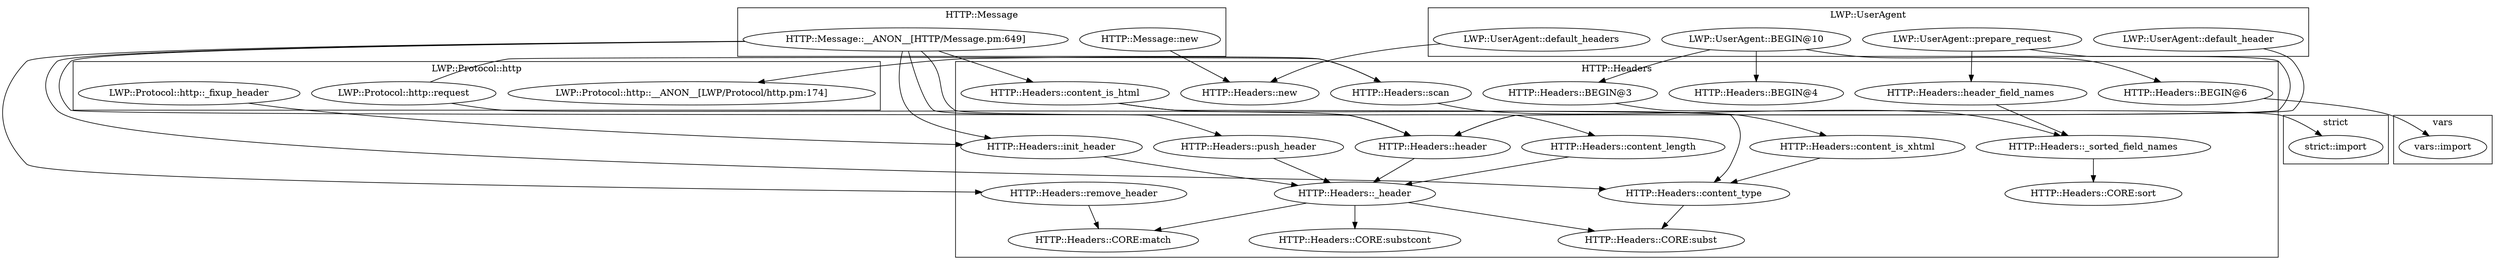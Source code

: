 digraph {
graph [overlap=false]
subgraph cluster_vars {
	label="vars";
	"vars::import";
}
subgraph cluster_LWP_UserAgent {
	label="LWP::UserAgent";
	"LWP::UserAgent::default_header";
	"LWP::UserAgent::default_headers";
	"LWP::UserAgent::prepare_request";
	"LWP::UserAgent::BEGIN@10";
}
subgraph cluster_HTTP_Headers {
	label="HTTP::Headers";
	"HTTP::Headers::CORE:match";
	"HTTP::Headers::content_is_xhtml";
	"HTTP::Headers::header_field_names";
	"HTTP::Headers::CORE:substcont";
	"HTTP::Headers::CORE:sort";
	"HTTP::Headers::push_header";
	"HTTP::Headers::CORE:subst";
	"HTTP::Headers::_sorted_field_names";
	"HTTP::Headers::BEGIN@4";
	"HTTP::Headers::BEGIN@3";
	"HTTP::Headers::remove_header";
	"HTTP::Headers::init_header";
	"HTTP::Headers::content_length";
	"HTTP::Headers::new";
	"HTTP::Headers::scan";
	"HTTP::Headers::BEGIN@6";
	"HTTP::Headers::content_is_html";
	"HTTP::Headers::header";
	"HTTP::Headers::content_type";
	"HTTP::Headers::_header";
}
subgraph cluster_HTTP_Message {
	label="HTTP::Message";
	"HTTP::Message::new";
	"HTTP::Message::__ANON__[HTTP/Message.pm:649]";
}
subgraph cluster_strict {
	label="strict";
	"strict::import";
}
subgraph cluster_LWP_Protocol_http {
	label="LWP::Protocol::http";
	"LWP::Protocol::http::__ANON__[LWP/Protocol/http.pm:174]";
	"LWP::Protocol::http::_fixup_header";
	"LWP::Protocol::http::request";
}
"LWP::UserAgent::BEGIN@10" -> "HTTP::Headers::BEGIN@6";
"LWP::UserAgent::prepare_request" -> "HTTP::Headers::header_field_names";
"LWP::UserAgent::BEGIN@10" -> "HTTP::Headers::BEGIN@3";
"HTTP::Message::__ANON__[HTTP/Message.pm:649]" -> "HTTP::Headers::content_length";
"HTTP::Headers::_header" -> "HTTP::Headers::CORE:match";
"HTTP::Headers::remove_header" -> "HTTP::Headers::CORE:match";
"HTTP::Message::__ANON__[HTTP/Message.pm:649]" -> "HTTP::Headers::content_is_html";
"HTTP::Headers::content_type" -> "HTTP::Headers::CORE:subst";
"HTTP::Headers::_header" -> "HTTP::Headers::CORE:subst";
"LWP::Protocol::http::_fixup_header" -> "HTTP::Headers::init_header";
"HTTP::Message::__ANON__[HTTP/Message.pm:649]" -> "HTTP::Headers::init_header";
"LWP::Protocol::http::request" -> "HTTP::Headers::scan";
"LWP::UserAgent::default_header" -> "HTTP::Headers::header";
"LWP::Protocol::http::request" -> "HTTP::Headers::header";
"LWP::UserAgent::prepare_request" -> "HTTP::Headers::header";
"HTTP::Message::__ANON__[HTTP/Message.pm:649]" -> "HTTP::Headers::header";
"HTTP::Headers::content_length" -> "HTTP::Headers::_header";
"HTTP::Headers::push_header" -> "HTTP::Headers::_header";
"HTTP::Headers::header" -> "HTTP::Headers::_header";
"HTTP::Headers::init_header" -> "HTTP::Headers::_header";
"HTTP::Headers::BEGIN@6" -> "vars::import";
"HTTP::Headers::BEGIN@3" -> "strict::import";
"HTTP::Headers::content_is_xhtml" -> "HTTP::Headers::content_type";
"HTTP::Headers::content_is_html" -> "HTTP::Headers::content_type";
"HTTP::Message::__ANON__[HTTP/Message.pm:649]" -> "HTTP::Headers::content_type";
"HTTP::Headers::_header" -> "HTTP::Headers::CORE:substcont";
"LWP::UserAgent::BEGIN@10" -> "HTTP::Headers::BEGIN@4";
"HTTP::Headers::content_is_html" -> "HTTP::Headers::content_is_xhtml";
"HTTP::Headers::scan" -> "LWP::Protocol::http::__ANON__[LWP/Protocol/http.pm:174]";
"HTTP::Headers::scan" -> "HTTP::Headers::_sorted_field_names";
"HTTP::Headers::header_field_names" -> "HTTP::Headers::_sorted_field_names";
"HTTP::Message::new" -> "HTTP::Headers::new";
"LWP::UserAgent::default_headers" -> "HTTP::Headers::new";
"HTTP::Message::__ANON__[HTTP/Message.pm:649]" -> "HTTP::Headers::push_header";
"HTTP::Message::__ANON__[HTTP/Message.pm:649]" -> "HTTP::Headers::remove_header";
"HTTP::Headers::_sorted_field_names" -> "HTTP::Headers::CORE:sort";
}
